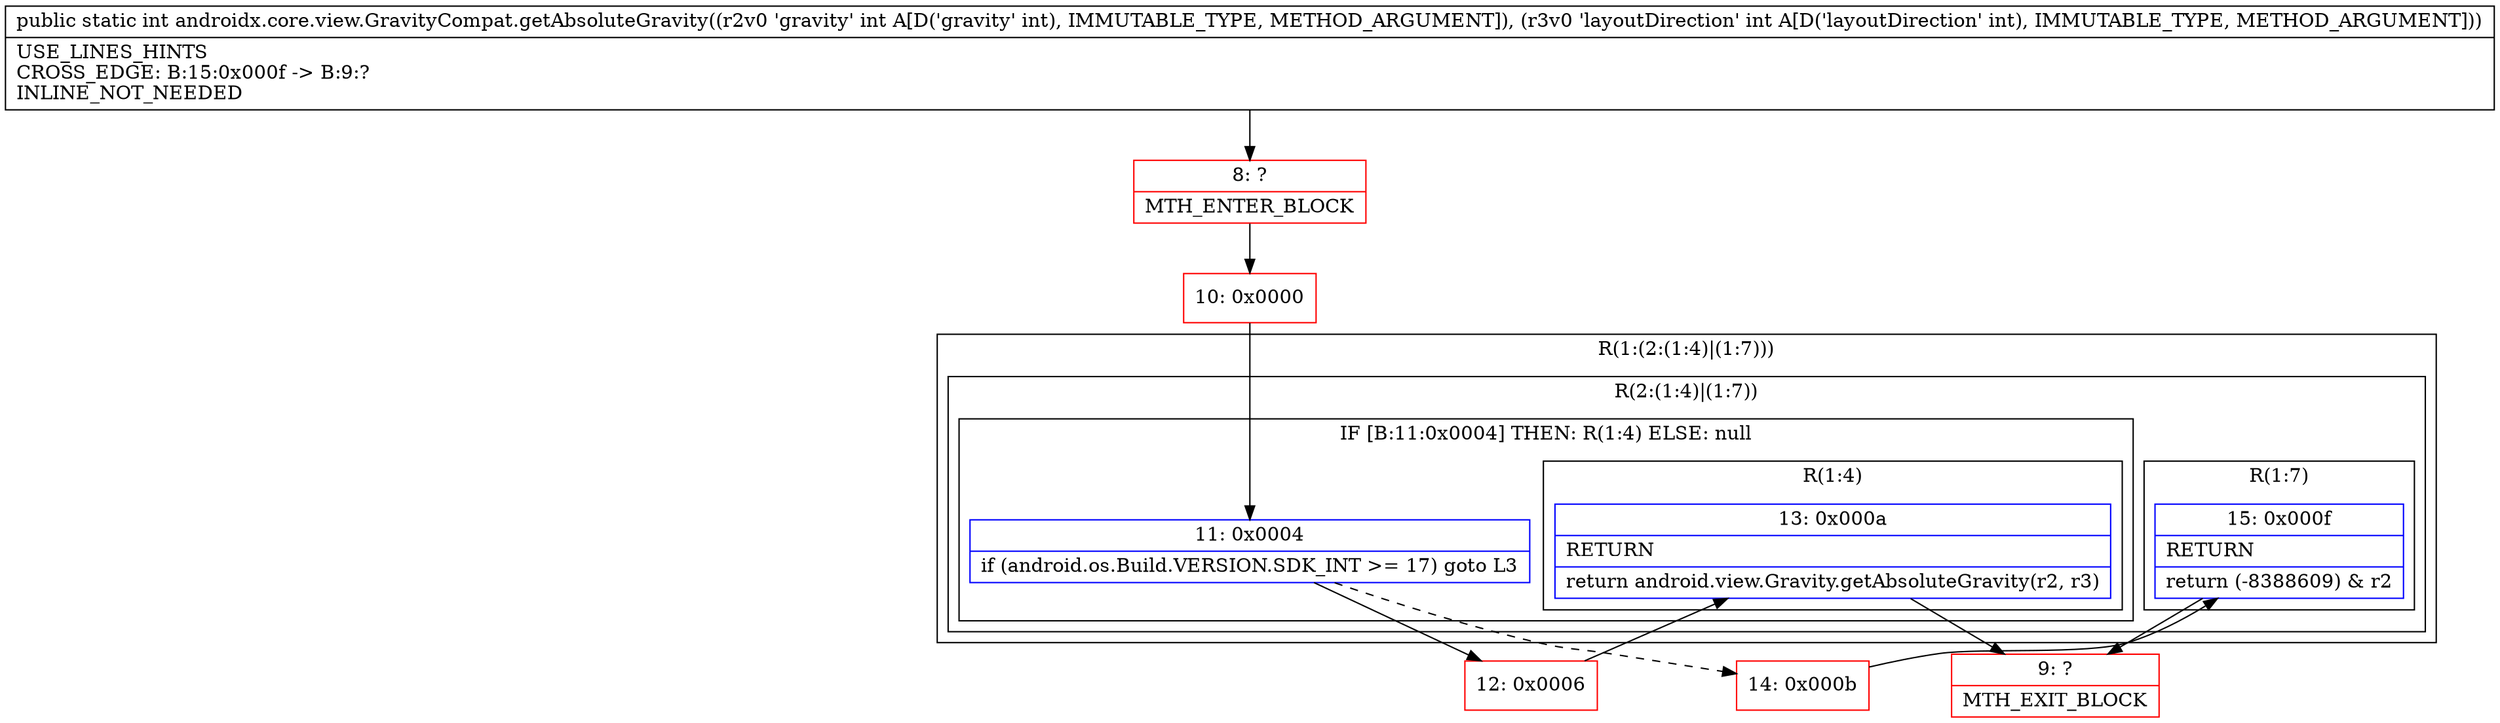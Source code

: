 digraph "CFG forandroidx.core.view.GravityCompat.getAbsoluteGravity(II)I" {
subgraph cluster_Region_2133243162 {
label = "R(1:(2:(1:4)|(1:7)))";
node [shape=record,color=blue];
subgraph cluster_Region_194158925 {
label = "R(2:(1:4)|(1:7))";
node [shape=record,color=blue];
subgraph cluster_IfRegion_1230583596 {
label = "IF [B:11:0x0004] THEN: R(1:4) ELSE: null";
node [shape=record,color=blue];
Node_11 [shape=record,label="{11\:\ 0x0004|if (android.os.Build.VERSION.SDK_INT \>= 17) goto L3\l}"];
subgraph cluster_Region_1399719933 {
label = "R(1:4)";
node [shape=record,color=blue];
Node_13 [shape=record,label="{13\:\ 0x000a|RETURN\l|return android.view.Gravity.getAbsoluteGravity(r2, r3)\l}"];
}
}
subgraph cluster_Region_430630639 {
label = "R(1:7)";
node [shape=record,color=blue];
Node_15 [shape=record,label="{15\:\ 0x000f|RETURN\l|return (\-8388609) & r2\l}"];
}
}
}
Node_8 [shape=record,color=red,label="{8\:\ ?|MTH_ENTER_BLOCK\l}"];
Node_10 [shape=record,color=red,label="{10\:\ 0x0000}"];
Node_12 [shape=record,color=red,label="{12\:\ 0x0006}"];
Node_9 [shape=record,color=red,label="{9\:\ ?|MTH_EXIT_BLOCK\l}"];
Node_14 [shape=record,color=red,label="{14\:\ 0x000b}"];
MethodNode[shape=record,label="{public static int androidx.core.view.GravityCompat.getAbsoluteGravity((r2v0 'gravity' int A[D('gravity' int), IMMUTABLE_TYPE, METHOD_ARGUMENT]), (r3v0 'layoutDirection' int A[D('layoutDirection' int), IMMUTABLE_TYPE, METHOD_ARGUMENT]))  | USE_LINES_HINTS\lCROSS_EDGE: B:15:0x000f \-\> B:9:?\lINLINE_NOT_NEEDED\l}"];
MethodNode -> Node_8;Node_11 -> Node_12;
Node_11 -> Node_14[style=dashed];
Node_13 -> Node_9;
Node_15 -> Node_9;
Node_8 -> Node_10;
Node_10 -> Node_11;
Node_12 -> Node_13;
Node_14 -> Node_15;
}

